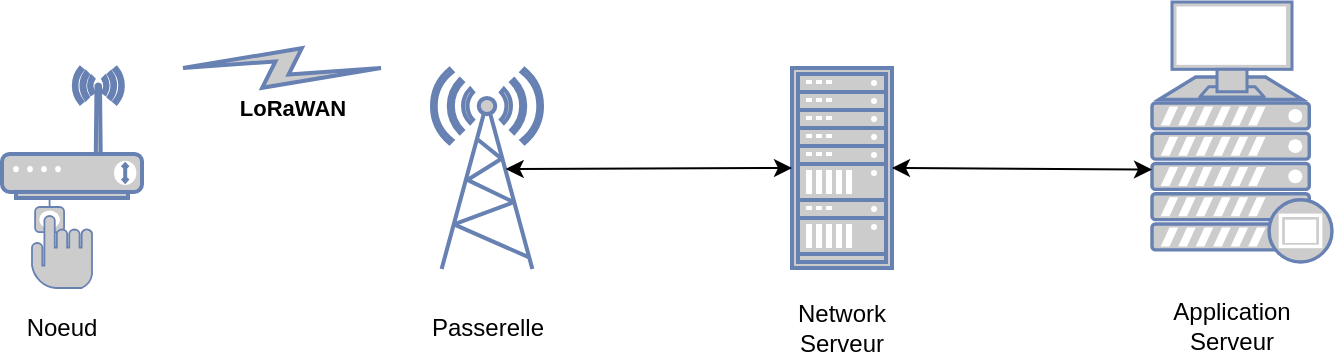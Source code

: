 <mxfile version="12.4.2" type="device" pages="1"><diagram id="F3JK2sGCnIRu3tT-VZU8" name="Page-1"><mxGraphModel dx="1422" dy="824" grid="1" gridSize="10" guides="1" tooltips="1" connect="1" arrows="1" fold="1" page="1" pageScale="1" pageWidth="827" pageHeight="1169" math="0" shadow="0"><root><mxCell id="0"/><mxCell id="1" parent="0"/><mxCell id="CPgdVGp0avYQ65P8r2Wq-2" value="" style="fontColor=#0066CC;verticalAlign=top;verticalLabelPosition=bottom;labelPosition=center;align=center;html=1;outlineConnect=0;fillColor=#CCCCCC;strokeColor=#6881B3;gradientColor=none;gradientDirection=north;strokeWidth=2;shape=mxgraph.networks.wireless_modem;" vertex="1" parent="1"><mxGeometry x="55" y="40" width="70" height="65" as="geometry"/></mxCell><mxCell id="CPgdVGp0avYQ65P8r2Wq-3" value="" style="fontColor=#0066CC;verticalAlign=top;verticalLabelPosition=bottom;labelPosition=center;align=center;html=1;outlineConnect=0;fillColor=#CCCCCC;strokeColor=#6881B3;gradientColor=none;gradientDirection=north;strokeWidth=2;shape=mxgraph.networks.radio_tower;" vertex="1" parent="1"><mxGeometry x="270" y="40.5" width="55" height="100" as="geometry"/></mxCell><mxCell id="CPgdVGp0avYQ65P8r2Wq-4" value="" style="fontColor=#0066CC;verticalAlign=top;verticalLabelPosition=bottom;labelPosition=center;align=center;html=1;outlineConnect=0;fillColor=#CCCCCC;strokeColor=#6881B3;gradientColor=none;gradientDirection=north;strokeWidth=2;shape=mxgraph.networks.rack;" vertex="1" parent="1"><mxGeometry x="450" y="40" width="50" height="100" as="geometry"/></mxCell><mxCell id="CPgdVGp0avYQ65P8r2Wq-5" value="" style="fontColor=#0066CC;verticalAlign=top;verticalLabelPosition=bottom;labelPosition=center;align=center;html=1;outlineConnect=0;fillColor=#CCCCCC;strokeColor=#6881B3;gradientColor=none;gradientDirection=north;strokeWidth=2;shape=mxgraph.networks.proxy_server;" vertex="1" parent="1"><mxGeometry x="630" y="44.5" width="90" height="92.5" as="geometry"/></mxCell><mxCell id="CPgdVGp0avYQ65P8r2Wq-6" value="" style="fontColor=#0066CC;verticalAlign=top;verticalLabelPosition=bottom;labelPosition=center;align=center;html=1;outlineConnect=0;fillColor=#CCCCCC;strokeColor=#6881B3;gradientColor=none;gradientDirection=north;strokeWidth=2;shape=mxgraph.networks.monitor;" vertex="1" parent="1"><mxGeometry x="640" y="7" width="60" height="47.5" as="geometry"/></mxCell><mxCell id="CPgdVGp0avYQ65P8r2Wq-7" value="LoRaWAN" style="html=1;outlineConnect=0;fillColor=#CCCCCC;strokeColor=#6881B3;gradientColor=none;gradientDirection=north;strokeWidth=2;shape=mxgraph.networks.comm_link_edge;html=1;fontStyle=1" edge="1" parent="1"><mxGeometry x="0.091" y="-20" width="100" height="100" relative="1" as="geometry"><mxPoint x="140" y="40" as="sourcePoint"/><mxPoint x="250" y="40" as="targetPoint"/><mxPoint as="offset"/></mxGeometry></mxCell><mxCell id="CPgdVGp0avYQ65P8r2Wq-8" value="" style="fontColor=#0066CC;verticalAlign=top;verticalLabelPosition=bottom;labelPosition=center;align=center;html=1;outlineConnect=0;fillColor=#CCCCCC;strokeColor=#6881B3;gradientColor=none;gradientDirection=north;strokeWidth=2;shape=mxgraph.networks.biometric_reader;" vertex="1" parent="1"><mxGeometry x="70" y="105" width="30" height="45" as="geometry"/></mxCell><mxCell id="CPgdVGp0avYQ65P8r2Wq-9" value="Passerelle" style="text;html=1;strokeColor=none;fillColor=none;align=center;verticalAlign=middle;whiteSpace=wrap;rounded=0;" vertex="1" parent="1"><mxGeometry x="262.5" y="160" width="70" height="20" as="geometry"/></mxCell><mxCell id="CPgdVGp0avYQ65P8r2Wq-10" value="Noeud" style="text;html=1;strokeColor=none;fillColor=none;align=center;verticalAlign=middle;whiteSpace=wrap;rounded=0;" vertex="1" parent="1"><mxGeometry x="65" y="160" width="40" height="20" as="geometry"/></mxCell><mxCell id="CPgdVGp0avYQ65P8r2Wq-11" value="Network Serveur" style="text;html=1;strokeColor=none;fillColor=none;align=center;verticalAlign=middle;whiteSpace=wrap;rounded=0;" vertex="1" parent="1"><mxGeometry x="455" y="160" width="40" height="20" as="geometry"/></mxCell><mxCell id="CPgdVGp0avYQ65P8r2Wq-12" value="Application Serveur" style="text;html=1;strokeColor=none;fillColor=none;align=center;verticalAlign=middle;whiteSpace=wrap;rounded=0;" vertex="1" parent="1"><mxGeometry x="650" y="159" width="40" height="20" as="geometry"/></mxCell><mxCell id="CPgdVGp0avYQ65P8r2Wq-13" value="" style="endArrow=classic;startArrow=classic;html=1;entryX=0;entryY=0.5;entryDx=0;entryDy=0;entryPerimeter=0;exitX=0.67;exitY=0.5;exitDx=0;exitDy=0;exitPerimeter=0;" edge="1" parent="1" source="CPgdVGp0avYQ65P8r2Wq-3" target="CPgdVGp0avYQ65P8r2Wq-4"><mxGeometry width="50" height="50" relative="1" as="geometry"><mxPoint x="350" y="140" as="sourcePoint"/><mxPoint x="400" y="90" as="targetPoint"/></mxGeometry></mxCell><mxCell id="CPgdVGp0avYQ65P8r2Wq-14" value="" style="endArrow=classic;startArrow=classic;html=1;entryX=1;entryY=0.5;entryDx=0;entryDy=0;entryPerimeter=0;exitX=0;exitY=0.5;exitDx=0;exitDy=0;exitPerimeter=0;" edge="1" parent="1" source="CPgdVGp0avYQ65P8r2Wq-5" target="CPgdVGp0avYQ65P8r2Wq-4"><mxGeometry width="50" height="50" relative="1" as="geometry"><mxPoint x="510" y="370" as="sourcePoint"/><mxPoint x="560" y="320" as="targetPoint"/></mxGeometry></mxCell></root></mxGraphModel></diagram></mxfile>